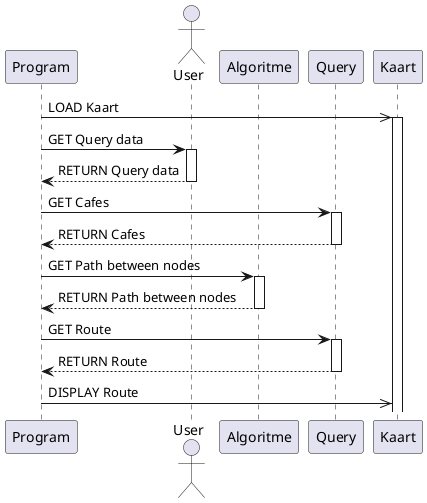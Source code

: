 @startuml Map_Interaction

participant Program
actor User
participant Algoritme
Participant Query
participant Kaart

Program ->> Kaart: LOAD Kaart
activate Kaart


Program -> User: GET Query data
activate User
User --> Program: RETURN Query data
deactivate User

Program -> Query: GET Cafes
activate Query
Query --> Program: RETURN Cafes
deactivate Query

Program -> Algoritme: GET Path between nodes
activate Algoritme
Algoritme --> Program: RETURN Path between nodes
deactivate Algoritme

Program -> Query: GET Route
activate Query
Query --> Program: RETURN Route
deactivate Query

Program ->> Kaart: DISPLAY Route


@enduml
